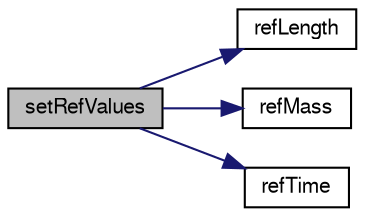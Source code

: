 digraph "setRefValues"
{
  bgcolor="transparent";
  edge [fontname="FreeSans",fontsize="10",labelfontname="FreeSans",labelfontsize="10"];
  node [fontname="FreeSans",fontsize="10",shape=record];
  rankdir="LR";
  Node16 [label="setRefValues",height=0.2,width=0.4,color="black", fillcolor="grey75", style="filled", fontcolor="black"];
  Node16 -> Node17 [color="midnightblue",fontsize="10",style="solid",fontname="FreeSans"];
  Node17 [label="refLength",height=0.2,width=0.4,color="black",URL="$a24410.html#accabd81afcd248d5ea08053090c08f94"];
  Node16 -> Node18 [color="midnightblue",fontsize="10",style="solid",fontname="FreeSans"];
  Node18 [label="refMass",height=0.2,width=0.4,color="black",URL="$a24410.html#a887218de1c7271223ceb7cbd49790e4e"];
  Node16 -> Node19 [color="midnightblue",fontsize="10",style="solid",fontname="FreeSans"];
  Node19 [label="refTime",height=0.2,width=0.4,color="black",URL="$a24410.html#af5d0b7c771083a20ca41f157122a72d7"];
}
